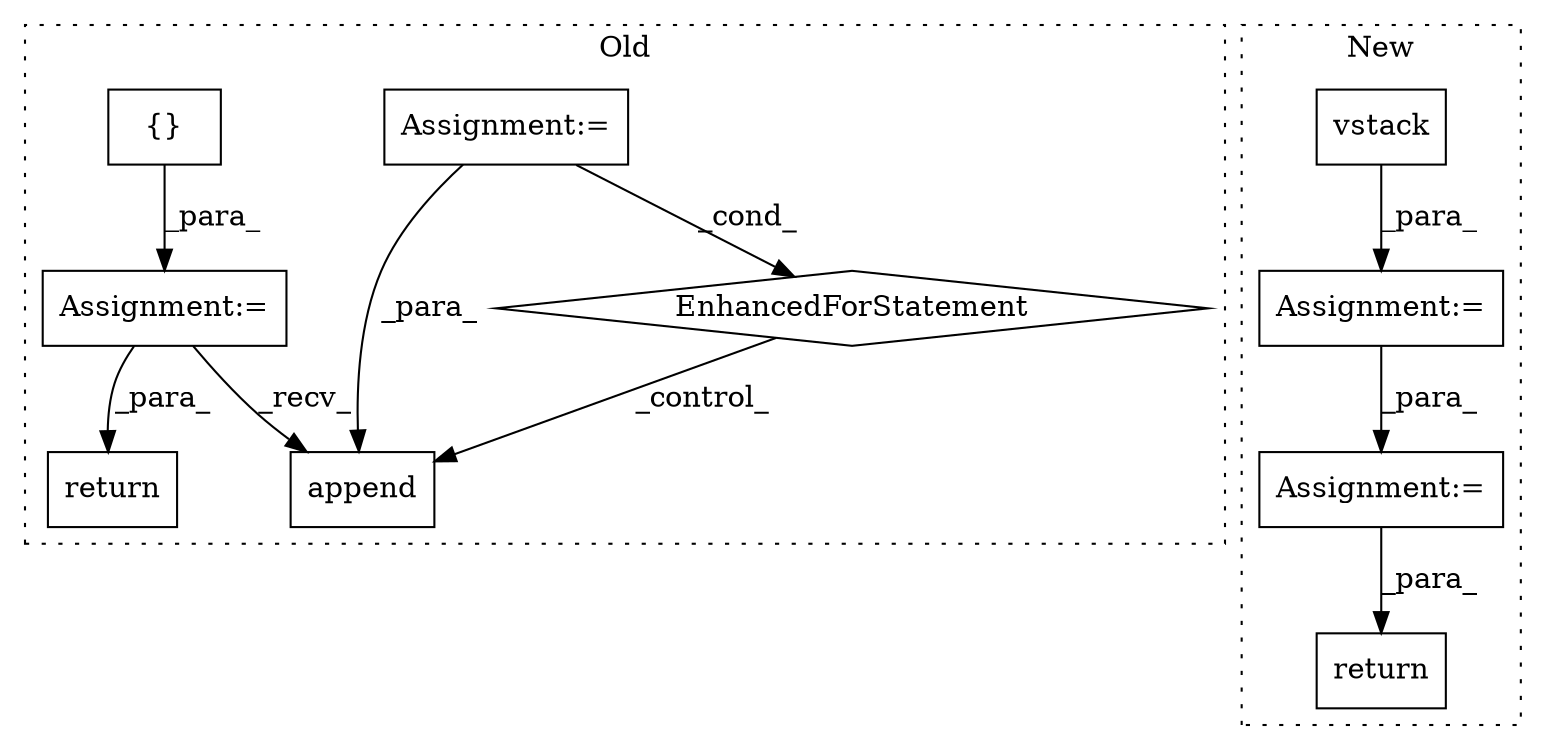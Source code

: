 digraph G {
subgraph cluster0 {
1 [label="EnhancedForStatement" a="70" s="219,281" l="53,2" shape="diamond"];
4 [label="Assignment:=" a="7" s="219,281" l="53,2" shape="box"];
7 [label="append" a="32" s="297,313" l="7,1" shape="box"];
8 [label="{}" a="4" s="211" l="2" shape="box"];
9 [label="Assignment:=" a="7" s="201" l="1" shape="box"];
10 [label="return" a="41" s="326" l="7" shape="box"];
label = "Old";
style="dotted";
}
subgraph cluster1 {
2 [label="vstack" a="32" s="258,269" l="7,1" shape="box"];
3 [label="Assignment:=" a="7" s="245" l="1" shape="box"];
5 [label="Assignment:=" a="7" s="396" l="1" shape="box"];
6 [label="return" a="41" s="755" l="7" shape="box"];
label = "New";
style="dotted";
}
1 -> 7 [label="_control_"];
2 -> 3 [label="_para_"];
3 -> 5 [label="_para_"];
4 -> 1 [label="_cond_"];
4 -> 7 [label="_para_"];
5 -> 6 [label="_para_"];
8 -> 9 [label="_para_"];
9 -> 7 [label="_recv_"];
9 -> 10 [label="_para_"];
}